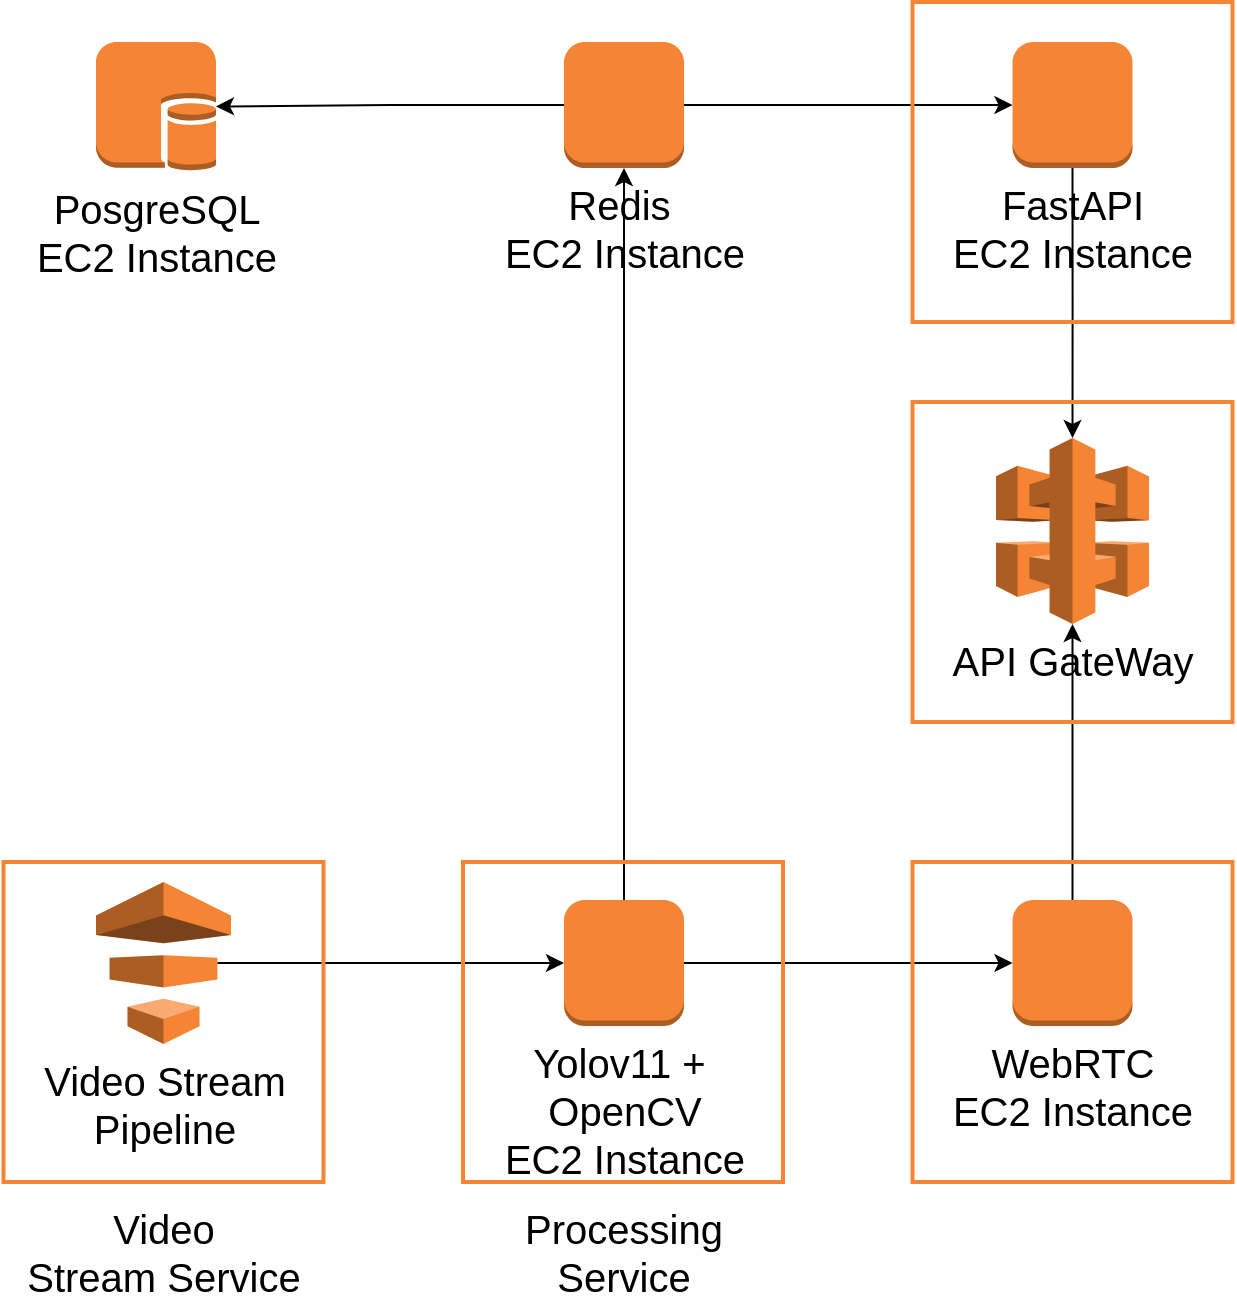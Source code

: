<mxfile version="28.0.6">
  <diagram name="Página-1" id="yC8XF0StlJaor9zLUUnc">
    <mxGraphModel dx="1205" dy="689" grid="1" gridSize="10" guides="1" tooltips="1" connect="1" arrows="1" fold="1" page="1" pageScale="1" pageWidth="827" pageHeight="1169" math="0" shadow="0">
      <root>
        <mxCell id="0" />
        <mxCell id="1" parent="0" />
        <mxCell id="d3mRWl4xVi5wV-A9xvA9-2" value="&lt;font style=&quot;font-size: 20px;&quot;&gt;API GateWay&lt;/font&gt;" style="outlineConnect=0;dashed=0;verticalLabelPosition=bottom;verticalAlign=top;align=center;html=1;shape=mxgraph.aws3.api_gateway;fillColor=light-dark(#F58534,#4C0099);gradientColor=none;" parent="1" vertex="1">
          <mxGeometry x="600" y="468" width="76.5" height="93" as="geometry" />
        </mxCell>
        <mxCell id="d3mRWl4xVi5wV-A9xvA9-3" value="&lt;font style=&quot;font-size: 20px;&quot;&gt;Video Stream&lt;/font&gt;&lt;div&gt;&lt;font style=&quot;font-size: 20px;&quot;&gt;Pipeline&lt;/font&gt;&lt;/div&gt;" style="outlineConnect=0;dashed=0;verticalLabelPosition=bottom;verticalAlign=top;align=center;html=1;shape=mxgraph.aws3.data_pipeline;fillColor=light-dark(#F58534,#4C0099);gradientColor=none;" parent="1" vertex="1">
          <mxGeometry x="150" y="690" width="67.5" height="81" as="geometry" />
        </mxCell>
        <mxCell id="d3mRWl4xVi5wV-A9xvA9-4" value="&lt;font style=&quot;font-size: 20px;&quot;&gt;PosgreSQL&lt;/font&gt;&lt;div&gt;&lt;font style=&quot;font-size: 20px;&quot;&gt;EC2 Instance&lt;/font&gt;&lt;/div&gt;" style="outlineConnect=0;dashed=0;verticalLabelPosition=bottom;verticalAlign=top;align=center;html=1;shape=mxgraph.aws3.db_on_instance;fillColor=light-dark(#F58534,#4C0099);gradientColor=none;" parent="1" vertex="1">
          <mxGeometry x="150" y="270" width="60" height="64.5" as="geometry" />
        </mxCell>
        <mxCell id="vROcdcEqwfNTCg_DQ58N-3" style="edgeStyle=orthogonalEdgeStyle;rounded=0;orthogonalLoop=1;jettySize=auto;html=1;exitX=0.5;exitY=1;exitDx=0;exitDy=0;exitPerimeter=0;" edge="1" parent="1" source="d3mRWl4xVi5wV-A9xvA9-5" target="d3mRWl4xVi5wV-A9xvA9-2">
          <mxGeometry relative="1" as="geometry" />
        </mxCell>
        <mxCell id="d3mRWl4xVi5wV-A9xvA9-5" value="&lt;font style=&quot;font-size: 20px;&quot;&gt;FastAPI&lt;/font&gt;&lt;div&gt;&lt;font style=&quot;font-size: 20px;&quot;&gt;EC2 Instance&lt;/font&gt;&lt;/div&gt;" style="outlineConnect=0;dashed=0;verticalLabelPosition=bottom;verticalAlign=top;align=center;html=1;shape=mxgraph.aws3.instance;fillColor=light-dark(#F58534,#4C0099);gradientColor=none;" parent="1" vertex="1">
          <mxGeometry x="608.25" y="270" width="60" height="63" as="geometry" />
        </mxCell>
        <mxCell id="vROcdcEqwfNTCg_DQ58N-5" style="edgeStyle=orthogonalEdgeStyle;rounded=0;orthogonalLoop=1;jettySize=auto;html=1;exitX=1;exitY=0.5;exitDx=0;exitDy=0;exitPerimeter=0;" edge="1" parent="1" source="d3mRWl4xVi5wV-A9xvA9-6" target="d3mRWl4xVi5wV-A9xvA9-5">
          <mxGeometry relative="1" as="geometry" />
        </mxCell>
        <mxCell id="vROcdcEqwfNTCg_DQ58N-6" style="edgeStyle=orthogonalEdgeStyle;rounded=0;orthogonalLoop=1;jettySize=auto;html=1;exitX=0;exitY=0.5;exitDx=0;exitDy=0;exitPerimeter=0;" edge="1" parent="1" source="d3mRWl4xVi5wV-A9xvA9-6" target="d3mRWl4xVi5wV-A9xvA9-4">
          <mxGeometry relative="1" as="geometry" />
        </mxCell>
        <mxCell id="d3mRWl4xVi5wV-A9xvA9-6" value="&lt;font style=&quot;font-size: 20px;&quot;&gt;Redis&amp;nbsp;&lt;/font&gt;&lt;div&gt;&lt;font style=&quot;font-size: 20px;&quot;&gt;EC2 Instance&lt;/font&gt;&lt;/div&gt;" style="outlineConnect=0;dashed=0;verticalLabelPosition=bottom;verticalAlign=top;align=center;html=1;shape=mxgraph.aws3.instance;fillColor=light-dark(#F58534,#4C0099);gradientColor=none;" parent="1" vertex="1">
          <mxGeometry x="384" y="270" width="60" height="63" as="geometry" />
        </mxCell>
        <mxCell id="d3mRWl4xVi5wV-A9xvA9-7" value="&lt;font style=&quot;font-size: 20px;&quot;&gt;WebRTC&lt;/font&gt;&lt;div&gt;&lt;font style=&quot;font-size: 20px;&quot;&gt;EC2 Instance&lt;/font&gt;&lt;/div&gt;" style="outlineConnect=0;dashed=0;verticalLabelPosition=bottom;verticalAlign=top;align=center;html=1;shape=mxgraph.aws3.instance;fillColor=light-dark(#F58534,#4C0099);gradientColor=none;" parent="1" vertex="1">
          <mxGeometry x="608.25" y="699" width="60" height="63" as="geometry" />
        </mxCell>
        <mxCell id="vROcdcEqwfNTCg_DQ58N-4" style="edgeStyle=orthogonalEdgeStyle;rounded=0;orthogonalLoop=1;jettySize=auto;html=1;exitX=0.5;exitY=0;exitDx=0;exitDy=0;exitPerimeter=0;" edge="1" parent="1" source="d3mRWl4xVi5wV-A9xvA9-21" target="d3mRWl4xVi5wV-A9xvA9-6">
          <mxGeometry relative="1" as="geometry" />
        </mxCell>
        <mxCell id="d3mRWl4xVi5wV-A9xvA9-21" value="&lt;font style=&quot;font-size: 20px;&quot;&gt;Yolov11 +&amp;nbsp;&lt;/font&gt;&lt;div&gt;&lt;font style=&quot;font-size: 20px;&quot;&gt;OpenCV&lt;/font&gt;&lt;/div&gt;&lt;div&gt;&lt;font style=&quot;font-size: 20px;&quot;&gt;EC2 Instance&lt;/font&gt;&lt;/div&gt;" style="outlineConnect=0;dashed=0;verticalLabelPosition=bottom;verticalAlign=top;align=center;html=1;shape=mxgraph.aws3.instance;fillColor=light-dark(#F58534,#4C0099);gradientColor=none;" parent="1" vertex="1">
          <mxGeometry x="384" y="699" width="60" height="63" as="geometry" />
        </mxCell>
        <mxCell id="d3mRWl4xVi5wV-A9xvA9-24" style="edgeStyle=orthogonalEdgeStyle;rounded=0;orthogonalLoop=1;jettySize=auto;html=1;exitX=1;exitY=0.5;exitDx=0;exitDy=0;exitPerimeter=0;entryX=0;entryY=0.5;entryDx=0;entryDy=0;entryPerimeter=0;" parent="1" source="d3mRWl4xVi5wV-A9xvA9-21" target="d3mRWl4xVi5wV-A9xvA9-7" edge="1">
          <mxGeometry relative="1" as="geometry" />
        </mxCell>
        <mxCell id="d3mRWl4xVi5wV-A9xvA9-27" style="edgeStyle=orthogonalEdgeStyle;rounded=0;orthogonalLoop=1;jettySize=auto;html=1;exitX=0.9;exitY=0.5;exitDx=0;exitDy=0;exitPerimeter=0;entryX=0;entryY=0.5;entryDx=0;entryDy=0;entryPerimeter=0;" parent="1" source="d3mRWl4xVi5wV-A9xvA9-3" target="d3mRWl4xVi5wV-A9xvA9-21" edge="1">
          <mxGeometry relative="1" as="geometry" />
        </mxCell>
        <mxCell id="vROcdcEqwfNTCg_DQ58N-2" style="edgeStyle=orthogonalEdgeStyle;rounded=0;orthogonalLoop=1;jettySize=auto;html=1;exitX=0.5;exitY=0;exitDx=0;exitDy=0;exitPerimeter=0;entryX=0.5;entryY=1;entryDx=0;entryDy=0;entryPerimeter=0;" edge="1" parent="1" source="d3mRWl4xVi5wV-A9xvA9-7" target="d3mRWl4xVi5wV-A9xvA9-2">
          <mxGeometry relative="1" as="geometry" />
        </mxCell>
        <mxCell id="vROcdcEqwfNTCg_DQ58N-7" value="" style="whiteSpace=wrap;html=1;aspect=fixed;fillColor=none;fontColor=#ffffff;strokeColor=light-dark(#F58534,#4C0099);strokeWidth=2;" vertex="1" parent="1">
          <mxGeometry x="103.75" y="680" width="160" height="160" as="geometry" />
        </mxCell>
        <mxCell id="vROcdcEqwfNTCg_DQ58N-8" value="Video&lt;div&gt;Stream&amp;nbsp;&lt;span style=&quot;background-color: transparent; color: light-dark(rgb(0, 0, 0), rgb(255, 255, 255));&quot;&gt;Service&lt;/span&gt;&lt;/div&gt;" style="text;html=1;align=center;verticalAlign=middle;whiteSpace=wrap;rounded=0;fontSize=20;" vertex="1" parent="1">
          <mxGeometry x="103.75" y="860" width="160" height="30" as="geometry" />
        </mxCell>
        <mxCell id="vROcdcEqwfNTCg_DQ58N-13" value="" style="whiteSpace=wrap;html=1;aspect=fixed;fillColor=none;fontColor=#ffffff;strokeColor=light-dark(#F58534,#4C0099);strokeWidth=2;" vertex="1" parent="1">
          <mxGeometry x="333.5" y="680" width="160" height="160" as="geometry" />
        </mxCell>
        <mxCell id="vROcdcEqwfNTCg_DQ58N-14" value="Processing&lt;div&gt;Service&lt;/div&gt;" style="text;html=1;align=center;verticalAlign=middle;whiteSpace=wrap;rounded=0;fontSize=20;" vertex="1" parent="1">
          <mxGeometry x="329" y="860" width="170" height="30" as="geometry" />
        </mxCell>
        <mxCell id="vROcdcEqwfNTCg_DQ58N-16" value="" style="whiteSpace=wrap;html=1;aspect=fixed;fillColor=none;fontColor=#ffffff;strokeColor=light-dark(#F58534,#4C0099);strokeWidth=2;" vertex="1" parent="1">
          <mxGeometry x="558.25" y="450" width="160" height="160" as="geometry" />
        </mxCell>
        <mxCell id="vROcdcEqwfNTCg_DQ58N-17" value="" style="whiteSpace=wrap;html=1;aspect=fixed;fillColor=none;fontColor=#ffffff;strokeColor=light-dark(#F58534,#4C0099);strokeWidth=2;" vertex="1" parent="1">
          <mxGeometry x="558.25" y="250" width="160" height="160" as="geometry" />
        </mxCell>
        <mxCell id="vROcdcEqwfNTCg_DQ58N-18" value="" style="whiteSpace=wrap;html=1;aspect=fixed;fillColor=none;fontColor=#ffffff;strokeColor=light-dark(#F58534,#4C0099);strokeWidth=2;" vertex="1" parent="1">
          <mxGeometry x="558.25" y="680" width="160" height="160" as="geometry" />
        </mxCell>
      </root>
    </mxGraphModel>
  </diagram>
</mxfile>
